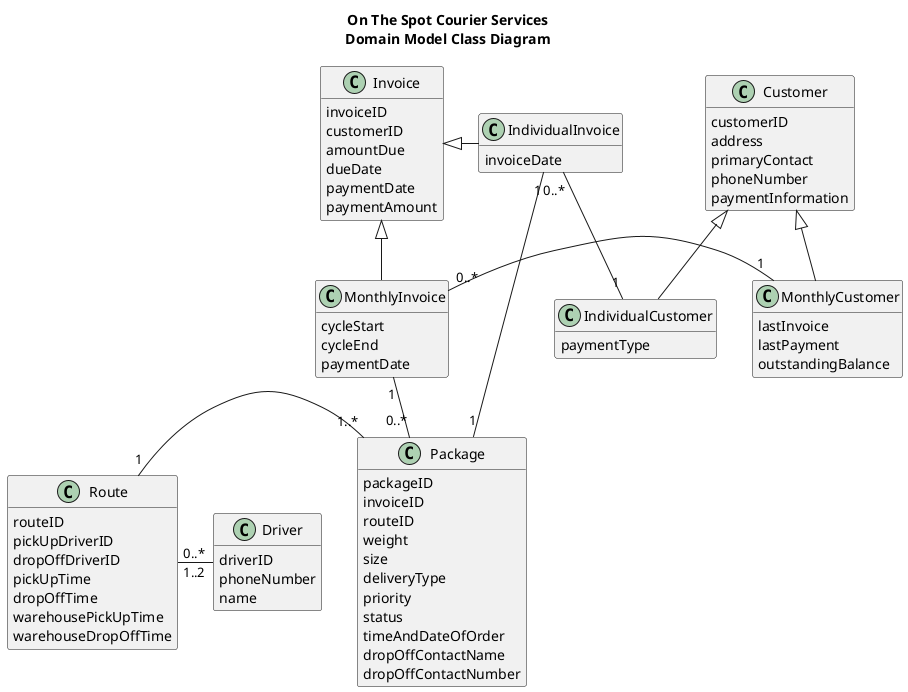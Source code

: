 @startuml

title <b>On The Spot Courier Services</b>\n<b>Domain Model Class Diagram</b>

class Package {
    packageID
    invoiceID
    routeID
    weight
    size
    deliveryType
    priority
    status
    timeAndDateOfOrder
    dropOffContactName
    dropOffContactNumber
}

class Route {
    routeID
    pickUpDriverID
    dropOffDriverID
    pickUpTime
    dropOffTime
    warehousePickUpTime
    warehouseDropOffTime
}

class Invoice {
    invoiceID
    customerID
    amountDue
    dueDate
    paymentDate
    paymentAmount
}

class MonthlyInvoice {
    cycleStart
    cycleEnd
    paymentDate
}

class IndividualInvoice {
    invoiceDate
}

class Driver {
    driverID
    phoneNumber
    name
}

class Customer {
    customerID
    address
    primaryContact
    phoneNumber
    paymentInformation
}

class IndividualCustomer {
    paymentType
}

class MonthlyCustomer {
    lastInvoice
    lastPayment
    outstandingBalance
}

Invoice<|-IndividualInvoice
Invoice<|--MonthlyInvoice
Customer<|--IndividualCustomer
Customer<|--MonthlyCustomer
IndividualInvoice"0..*"--"1"IndividualCustomer
IndividualInvoice"1"--"1"Package
MonthlyInvoice"0..*"-"1"MonthlyCustomer
MonthlyInvoice"1"--"0..*"Package
Route"0..*"-"1..2"Driver
Route"1"-"1..*"Package

hide methods

@enduml